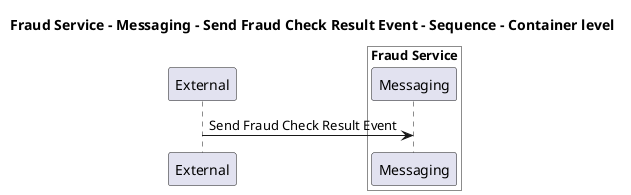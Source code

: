 @startuml

title Fraud Service - Messaging - Send Fraud Check Result Event - Sequence - Container level

participant "External" as C4InterFlow.SoftwareSystems.ExternalSystem

box "Fraud Service" #White
    participant "Messaging" as ECommercePlatform.SoftwareSystems.FraudService.Containers.Messaging
end box


C4InterFlow.SoftwareSystems.ExternalSystem -> ECommercePlatform.SoftwareSystems.FraudService.Containers.Messaging : Send Fraud Check Result Event


@enduml
